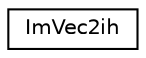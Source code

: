 digraph "Graphical Class Hierarchy"
{
  edge [fontname="Helvetica",fontsize="10",labelfontname="Helvetica",labelfontsize="10"];
  node [fontname="Helvetica",fontsize="10",shape=record];
  rankdir="LR";
  Node0 [label="ImVec2ih",height=0.2,width=0.4,color="black", fillcolor="white", style="filled",URL="$structImVec2ih.html"];
}
